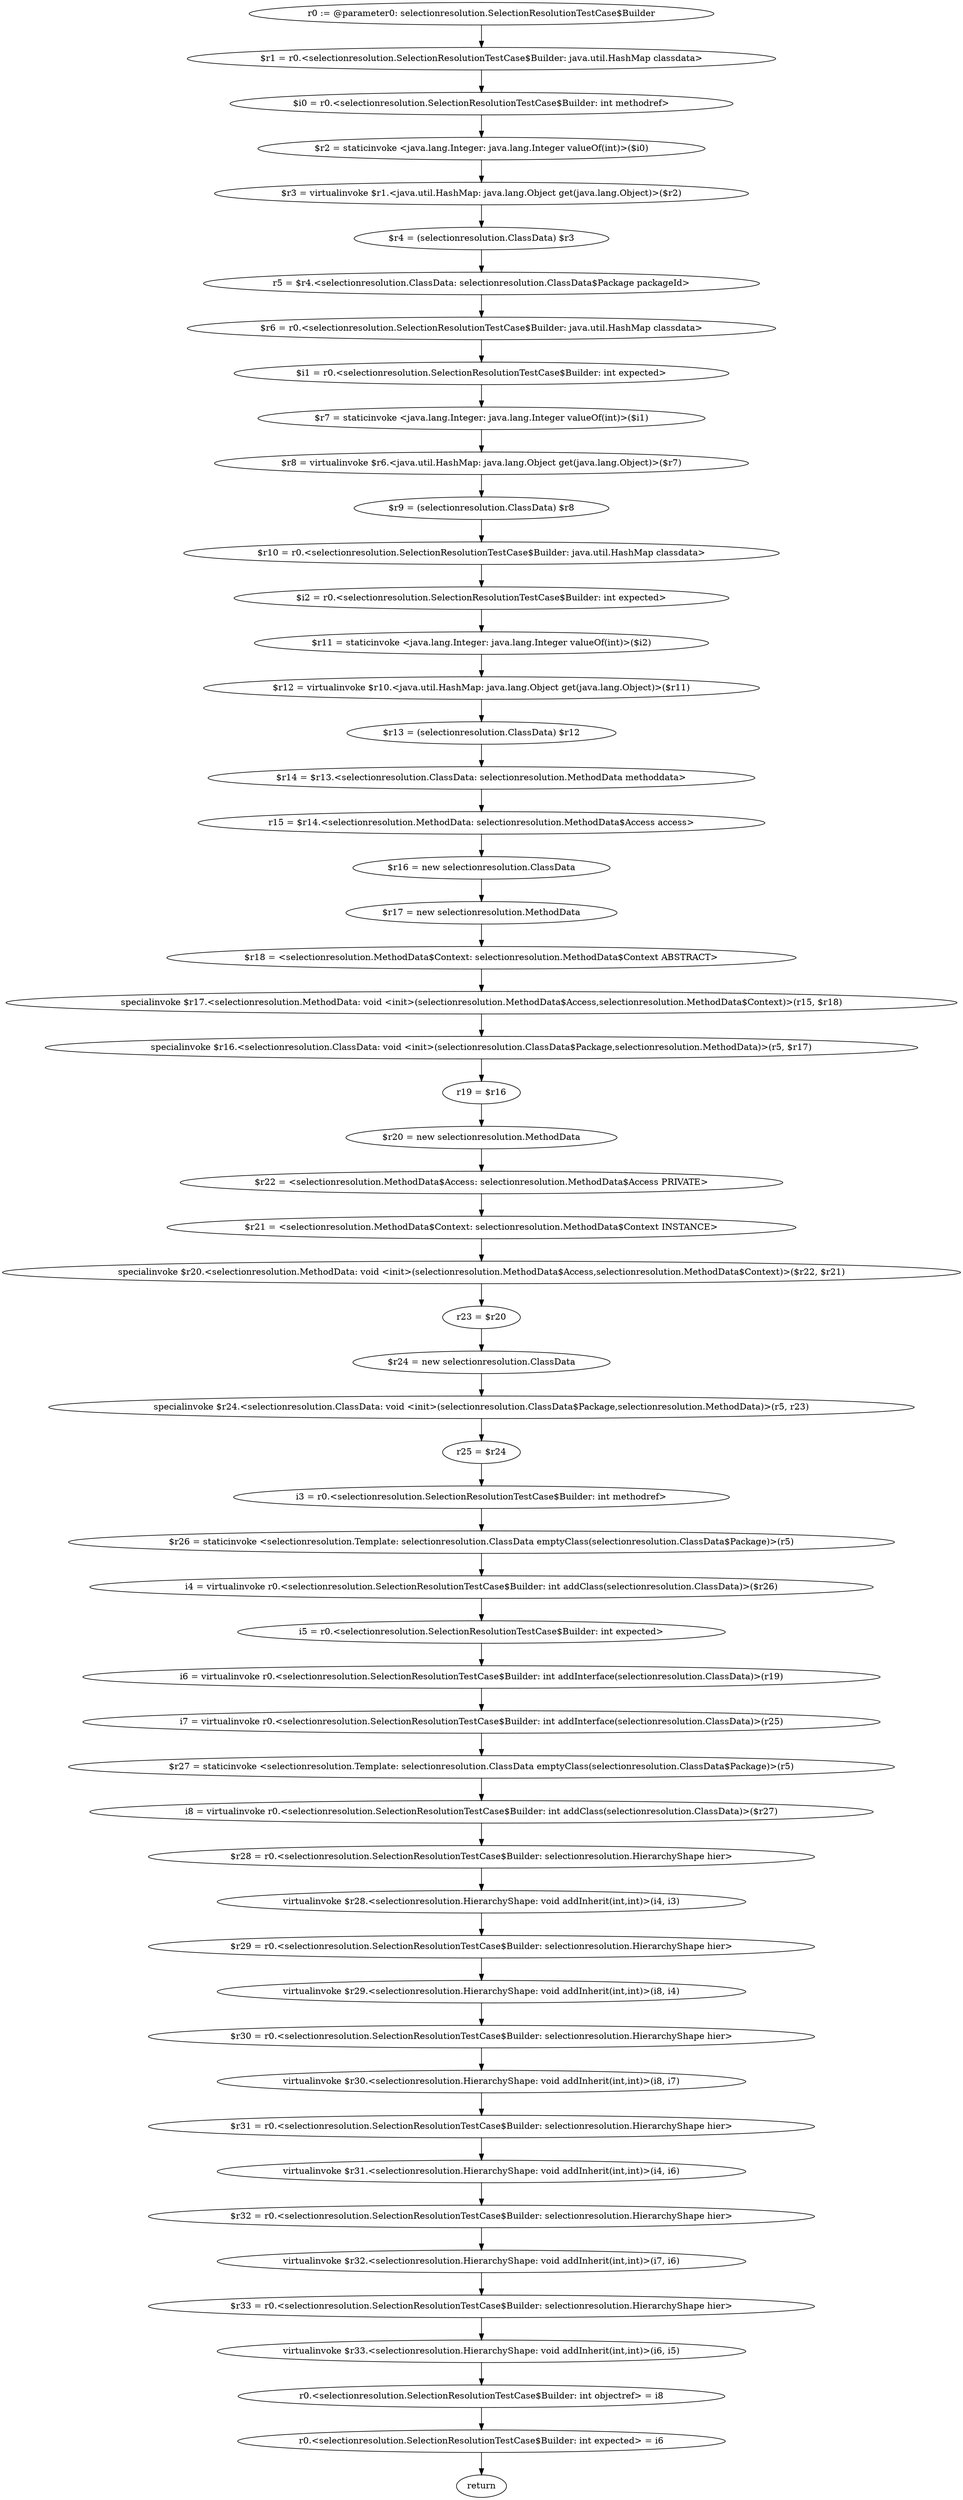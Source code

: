 digraph "unitGraph" {
    "r0 := @parameter0: selectionresolution.SelectionResolutionTestCase$Builder"
    "$r1 = r0.<selectionresolution.SelectionResolutionTestCase$Builder: java.util.HashMap classdata>"
    "$i0 = r0.<selectionresolution.SelectionResolutionTestCase$Builder: int methodref>"
    "$r2 = staticinvoke <java.lang.Integer: java.lang.Integer valueOf(int)>($i0)"
    "$r3 = virtualinvoke $r1.<java.util.HashMap: java.lang.Object get(java.lang.Object)>($r2)"
    "$r4 = (selectionresolution.ClassData) $r3"
    "r5 = $r4.<selectionresolution.ClassData: selectionresolution.ClassData$Package packageId>"
    "$r6 = r0.<selectionresolution.SelectionResolutionTestCase$Builder: java.util.HashMap classdata>"
    "$i1 = r0.<selectionresolution.SelectionResolutionTestCase$Builder: int expected>"
    "$r7 = staticinvoke <java.lang.Integer: java.lang.Integer valueOf(int)>($i1)"
    "$r8 = virtualinvoke $r6.<java.util.HashMap: java.lang.Object get(java.lang.Object)>($r7)"
    "$r9 = (selectionresolution.ClassData) $r8"
    "$r10 = r0.<selectionresolution.SelectionResolutionTestCase$Builder: java.util.HashMap classdata>"
    "$i2 = r0.<selectionresolution.SelectionResolutionTestCase$Builder: int expected>"
    "$r11 = staticinvoke <java.lang.Integer: java.lang.Integer valueOf(int)>($i2)"
    "$r12 = virtualinvoke $r10.<java.util.HashMap: java.lang.Object get(java.lang.Object)>($r11)"
    "$r13 = (selectionresolution.ClassData) $r12"
    "$r14 = $r13.<selectionresolution.ClassData: selectionresolution.MethodData methoddata>"
    "r15 = $r14.<selectionresolution.MethodData: selectionresolution.MethodData$Access access>"
    "$r16 = new selectionresolution.ClassData"
    "$r17 = new selectionresolution.MethodData"
    "$r18 = <selectionresolution.MethodData$Context: selectionresolution.MethodData$Context ABSTRACT>"
    "specialinvoke $r17.<selectionresolution.MethodData: void <init>(selectionresolution.MethodData$Access,selectionresolution.MethodData$Context)>(r15, $r18)"
    "specialinvoke $r16.<selectionresolution.ClassData: void <init>(selectionresolution.ClassData$Package,selectionresolution.MethodData)>(r5, $r17)"
    "r19 = $r16"
    "$r20 = new selectionresolution.MethodData"
    "$r22 = <selectionresolution.MethodData$Access: selectionresolution.MethodData$Access PRIVATE>"
    "$r21 = <selectionresolution.MethodData$Context: selectionresolution.MethodData$Context INSTANCE>"
    "specialinvoke $r20.<selectionresolution.MethodData: void <init>(selectionresolution.MethodData$Access,selectionresolution.MethodData$Context)>($r22, $r21)"
    "r23 = $r20"
    "$r24 = new selectionresolution.ClassData"
    "specialinvoke $r24.<selectionresolution.ClassData: void <init>(selectionresolution.ClassData$Package,selectionresolution.MethodData)>(r5, r23)"
    "r25 = $r24"
    "i3 = r0.<selectionresolution.SelectionResolutionTestCase$Builder: int methodref>"
    "$r26 = staticinvoke <selectionresolution.Template: selectionresolution.ClassData emptyClass(selectionresolution.ClassData$Package)>(r5)"
    "i4 = virtualinvoke r0.<selectionresolution.SelectionResolutionTestCase$Builder: int addClass(selectionresolution.ClassData)>($r26)"
    "i5 = r0.<selectionresolution.SelectionResolutionTestCase$Builder: int expected>"
    "i6 = virtualinvoke r0.<selectionresolution.SelectionResolutionTestCase$Builder: int addInterface(selectionresolution.ClassData)>(r19)"
    "i7 = virtualinvoke r0.<selectionresolution.SelectionResolutionTestCase$Builder: int addInterface(selectionresolution.ClassData)>(r25)"
    "$r27 = staticinvoke <selectionresolution.Template: selectionresolution.ClassData emptyClass(selectionresolution.ClassData$Package)>(r5)"
    "i8 = virtualinvoke r0.<selectionresolution.SelectionResolutionTestCase$Builder: int addClass(selectionresolution.ClassData)>($r27)"
    "$r28 = r0.<selectionresolution.SelectionResolutionTestCase$Builder: selectionresolution.HierarchyShape hier>"
    "virtualinvoke $r28.<selectionresolution.HierarchyShape: void addInherit(int,int)>(i4, i3)"
    "$r29 = r0.<selectionresolution.SelectionResolutionTestCase$Builder: selectionresolution.HierarchyShape hier>"
    "virtualinvoke $r29.<selectionresolution.HierarchyShape: void addInherit(int,int)>(i8, i4)"
    "$r30 = r0.<selectionresolution.SelectionResolutionTestCase$Builder: selectionresolution.HierarchyShape hier>"
    "virtualinvoke $r30.<selectionresolution.HierarchyShape: void addInherit(int,int)>(i8, i7)"
    "$r31 = r0.<selectionresolution.SelectionResolutionTestCase$Builder: selectionresolution.HierarchyShape hier>"
    "virtualinvoke $r31.<selectionresolution.HierarchyShape: void addInherit(int,int)>(i4, i6)"
    "$r32 = r0.<selectionresolution.SelectionResolutionTestCase$Builder: selectionresolution.HierarchyShape hier>"
    "virtualinvoke $r32.<selectionresolution.HierarchyShape: void addInherit(int,int)>(i7, i6)"
    "$r33 = r0.<selectionresolution.SelectionResolutionTestCase$Builder: selectionresolution.HierarchyShape hier>"
    "virtualinvoke $r33.<selectionresolution.HierarchyShape: void addInherit(int,int)>(i6, i5)"
    "r0.<selectionresolution.SelectionResolutionTestCase$Builder: int objectref> = i8"
    "r0.<selectionresolution.SelectionResolutionTestCase$Builder: int expected> = i6"
    "return"
    "r0 := @parameter0: selectionresolution.SelectionResolutionTestCase$Builder"->"$r1 = r0.<selectionresolution.SelectionResolutionTestCase$Builder: java.util.HashMap classdata>";
    "$r1 = r0.<selectionresolution.SelectionResolutionTestCase$Builder: java.util.HashMap classdata>"->"$i0 = r0.<selectionresolution.SelectionResolutionTestCase$Builder: int methodref>";
    "$i0 = r0.<selectionresolution.SelectionResolutionTestCase$Builder: int methodref>"->"$r2 = staticinvoke <java.lang.Integer: java.lang.Integer valueOf(int)>($i0)";
    "$r2 = staticinvoke <java.lang.Integer: java.lang.Integer valueOf(int)>($i0)"->"$r3 = virtualinvoke $r1.<java.util.HashMap: java.lang.Object get(java.lang.Object)>($r2)";
    "$r3 = virtualinvoke $r1.<java.util.HashMap: java.lang.Object get(java.lang.Object)>($r2)"->"$r4 = (selectionresolution.ClassData) $r3";
    "$r4 = (selectionresolution.ClassData) $r3"->"r5 = $r4.<selectionresolution.ClassData: selectionresolution.ClassData$Package packageId>";
    "r5 = $r4.<selectionresolution.ClassData: selectionresolution.ClassData$Package packageId>"->"$r6 = r0.<selectionresolution.SelectionResolutionTestCase$Builder: java.util.HashMap classdata>";
    "$r6 = r0.<selectionresolution.SelectionResolutionTestCase$Builder: java.util.HashMap classdata>"->"$i1 = r0.<selectionresolution.SelectionResolutionTestCase$Builder: int expected>";
    "$i1 = r0.<selectionresolution.SelectionResolutionTestCase$Builder: int expected>"->"$r7 = staticinvoke <java.lang.Integer: java.lang.Integer valueOf(int)>($i1)";
    "$r7 = staticinvoke <java.lang.Integer: java.lang.Integer valueOf(int)>($i1)"->"$r8 = virtualinvoke $r6.<java.util.HashMap: java.lang.Object get(java.lang.Object)>($r7)";
    "$r8 = virtualinvoke $r6.<java.util.HashMap: java.lang.Object get(java.lang.Object)>($r7)"->"$r9 = (selectionresolution.ClassData) $r8";
    "$r9 = (selectionresolution.ClassData) $r8"->"$r10 = r0.<selectionresolution.SelectionResolutionTestCase$Builder: java.util.HashMap classdata>";
    "$r10 = r0.<selectionresolution.SelectionResolutionTestCase$Builder: java.util.HashMap classdata>"->"$i2 = r0.<selectionresolution.SelectionResolutionTestCase$Builder: int expected>";
    "$i2 = r0.<selectionresolution.SelectionResolutionTestCase$Builder: int expected>"->"$r11 = staticinvoke <java.lang.Integer: java.lang.Integer valueOf(int)>($i2)";
    "$r11 = staticinvoke <java.lang.Integer: java.lang.Integer valueOf(int)>($i2)"->"$r12 = virtualinvoke $r10.<java.util.HashMap: java.lang.Object get(java.lang.Object)>($r11)";
    "$r12 = virtualinvoke $r10.<java.util.HashMap: java.lang.Object get(java.lang.Object)>($r11)"->"$r13 = (selectionresolution.ClassData) $r12";
    "$r13 = (selectionresolution.ClassData) $r12"->"$r14 = $r13.<selectionresolution.ClassData: selectionresolution.MethodData methoddata>";
    "$r14 = $r13.<selectionresolution.ClassData: selectionresolution.MethodData methoddata>"->"r15 = $r14.<selectionresolution.MethodData: selectionresolution.MethodData$Access access>";
    "r15 = $r14.<selectionresolution.MethodData: selectionresolution.MethodData$Access access>"->"$r16 = new selectionresolution.ClassData";
    "$r16 = new selectionresolution.ClassData"->"$r17 = new selectionresolution.MethodData";
    "$r17 = new selectionresolution.MethodData"->"$r18 = <selectionresolution.MethodData$Context: selectionresolution.MethodData$Context ABSTRACT>";
    "$r18 = <selectionresolution.MethodData$Context: selectionresolution.MethodData$Context ABSTRACT>"->"specialinvoke $r17.<selectionresolution.MethodData: void <init>(selectionresolution.MethodData$Access,selectionresolution.MethodData$Context)>(r15, $r18)";
    "specialinvoke $r17.<selectionresolution.MethodData: void <init>(selectionresolution.MethodData$Access,selectionresolution.MethodData$Context)>(r15, $r18)"->"specialinvoke $r16.<selectionresolution.ClassData: void <init>(selectionresolution.ClassData$Package,selectionresolution.MethodData)>(r5, $r17)";
    "specialinvoke $r16.<selectionresolution.ClassData: void <init>(selectionresolution.ClassData$Package,selectionresolution.MethodData)>(r5, $r17)"->"r19 = $r16";
    "r19 = $r16"->"$r20 = new selectionresolution.MethodData";
    "$r20 = new selectionresolution.MethodData"->"$r22 = <selectionresolution.MethodData$Access: selectionresolution.MethodData$Access PRIVATE>";
    "$r22 = <selectionresolution.MethodData$Access: selectionresolution.MethodData$Access PRIVATE>"->"$r21 = <selectionresolution.MethodData$Context: selectionresolution.MethodData$Context INSTANCE>";
    "$r21 = <selectionresolution.MethodData$Context: selectionresolution.MethodData$Context INSTANCE>"->"specialinvoke $r20.<selectionresolution.MethodData: void <init>(selectionresolution.MethodData$Access,selectionresolution.MethodData$Context)>($r22, $r21)";
    "specialinvoke $r20.<selectionresolution.MethodData: void <init>(selectionresolution.MethodData$Access,selectionresolution.MethodData$Context)>($r22, $r21)"->"r23 = $r20";
    "r23 = $r20"->"$r24 = new selectionresolution.ClassData";
    "$r24 = new selectionresolution.ClassData"->"specialinvoke $r24.<selectionresolution.ClassData: void <init>(selectionresolution.ClassData$Package,selectionresolution.MethodData)>(r5, r23)";
    "specialinvoke $r24.<selectionresolution.ClassData: void <init>(selectionresolution.ClassData$Package,selectionresolution.MethodData)>(r5, r23)"->"r25 = $r24";
    "r25 = $r24"->"i3 = r0.<selectionresolution.SelectionResolutionTestCase$Builder: int methodref>";
    "i3 = r0.<selectionresolution.SelectionResolutionTestCase$Builder: int methodref>"->"$r26 = staticinvoke <selectionresolution.Template: selectionresolution.ClassData emptyClass(selectionresolution.ClassData$Package)>(r5)";
    "$r26 = staticinvoke <selectionresolution.Template: selectionresolution.ClassData emptyClass(selectionresolution.ClassData$Package)>(r5)"->"i4 = virtualinvoke r0.<selectionresolution.SelectionResolutionTestCase$Builder: int addClass(selectionresolution.ClassData)>($r26)";
    "i4 = virtualinvoke r0.<selectionresolution.SelectionResolutionTestCase$Builder: int addClass(selectionresolution.ClassData)>($r26)"->"i5 = r0.<selectionresolution.SelectionResolutionTestCase$Builder: int expected>";
    "i5 = r0.<selectionresolution.SelectionResolutionTestCase$Builder: int expected>"->"i6 = virtualinvoke r0.<selectionresolution.SelectionResolutionTestCase$Builder: int addInterface(selectionresolution.ClassData)>(r19)";
    "i6 = virtualinvoke r0.<selectionresolution.SelectionResolutionTestCase$Builder: int addInterface(selectionresolution.ClassData)>(r19)"->"i7 = virtualinvoke r0.<selectionresolution.SelectionResolutionTestCase$Builder: int addInterface(selectionresolution.ClassData)>(r25)";
    "i7 = virtualinvoke r0.<selectionresolution.SelectionResolutionTestCase$Builder: int addInterface(selectionresolution.ClassData)>(r25)"->"$r27 = staticinvoke <selectionresolution.Template: selectionresolution.ClassData emptyClass(selectionresolution.ClassData$Package)>(r5)";
    "$r27 = staticinvoke <selectionresolution.Template: selectionresolution.ClassData emptyClass(selectionresolution.ClassData$Package)>(r5)"->"i8 = virtualinvoke r0.<selectionresolution.SelectionResolutionTestCase$Builder: int addClass(selectionresolution.ClassData)>($r27)";
    "i8 = virtualinvoke r0.<selectionresolution.SelectionResolutionTestCase$Builder: int addClass(selectionresolution.ClassData)>($r27)"->"$r28 = r0.<selectionresolution.SelectionResolutionTestCase$Builder: selectionresolution.HierarchyShape hier>";
    "$r28 = r0.<selectionresolution.SelectionResolutionTestCase$Builder: selectionresolution.HierarchyShape hier>"->"virtualinvoke $r28.<selectionresolution.HierarchyShape: void addInherit(int,int)>(i4, i3)";
    "virtualinvoke $r28.<selectionresolution.HierarchyShape: void addInherit(int,int)>(i4, i3)"->"$r29 = r0.<selectionresolution.SelectionResolutionTestCase$Builder: selectionresolution.HierarchyShape hier>";
    "$r29 = r0.<selectionresolution.SelectionResolutionTestCase$Builder: selectionresolution.HierarchyShape hier>"->"virtualinvoke $r29.<selectionresolution.HierarchyShape: void addInherit(int,int)>(i8, i4)";
    "virtualinvoke $r29.<selectionresolution.HierarchyShape: void addInherit(int,int)>(i8, i4)"->"$r30 = r0.<selectionresolution.SelectionResolutionTestCase$Builder: selectionresolution.HierarchyShape hier>";
    "$r30 = r0.<selectionresolution.SelectionResolutionTestCase$Builder: selectionresolution.HierarchyShape hier>"->"virtualinvoke $r30.<selectionresolution.HierarchyShape: void addInherit(int,int)>(i8, i7)";
    "virtualinvoke $r30.<selectionresolution.HierarchyShape: void addInherit(int,int)>(i8, i7)"->"$r31 = r0.<selectionresolution.SelectionResolutionTestCase$Builder: selectionresolution.HierarchyShape hier>";
    "$r31 = r0.<selectionresolution.SelectionResolutionTestCase$Builder: selectionresolution.HierarchyShape hier>"->"virtualinvoke $r31.<selectionresolution.HierarchyShape: void addInherit(int,int)>(i4, i6)";
    "virtualinvoke $r31.<selectionresolution.HierarchyShape: void addInherit(int,int)>(i4, i6)"->"$r32 = r0.<selectionresolution.SelectionResolutionTestCase$Builder: selectionresolution.HierarchyShape hier>";
    "$r32 = r0.<selectionresolution.SelectionResolutionTestCase$Builder: selectionresolution.HierarchyShape hier>"->"virtualinvoke $r32.<selectionresolution.HierarchyShape: void addInherit(int,int)>(i7, i6)";
    "virtualinvoke $r32.<selectionresolution.HierarchyShape: void addInherit(int,int)>(i7, i6)"->"$r33 = r0.<selectionresolution.SelectionResolutionTestCase$Builder: selectionresolution.HierarchyShape hier>";
    "$r33 = r0.<selectionresolution.SelectionResolutionTestCase$Builder: selectionresolution.HierarchyShape hier>"->"virtualinvoke $r33.<selectionresolution.HierarchyShape: void addInherit(int,int)>(i6, i5)";
    "virtualinvoke $r33.<selectionresolution.HierarchyShape: void addInherit(int,int)>(i6, i5)"->"r0.<selectionresolution.SelectionResolutionTestCase$Builder: int objectref> = i8";
    "r0.<selectionresolution.SelectionResolutionTestCase$Builder: int objectref> = i8"->"r0.<selectionresolution.SelectionResolutionTestCase$Builder: int expected> = i6";
    "r0.<selectionresolution.SelectionResolutionTestCase$Builder: int expected> = i6"->"return";
}
